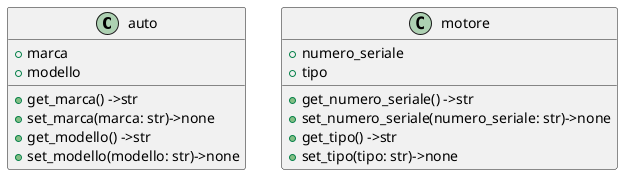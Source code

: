 @startuml 

class auto {
    +marca 
    +modello

    +get_marca() ->str
    +set_marca(marca: str)->none
    +get_modello() ->str
    +set_modello(modello: str)->none
}
class motore{
    +numero_seriale
    +tipo 

    +get_numero_seriale() ->str
    +set_numero_seriale(numero_seriale: str)->none
    +get_tipo() ->str
    +set_tipo(tipo: str)->none
}


